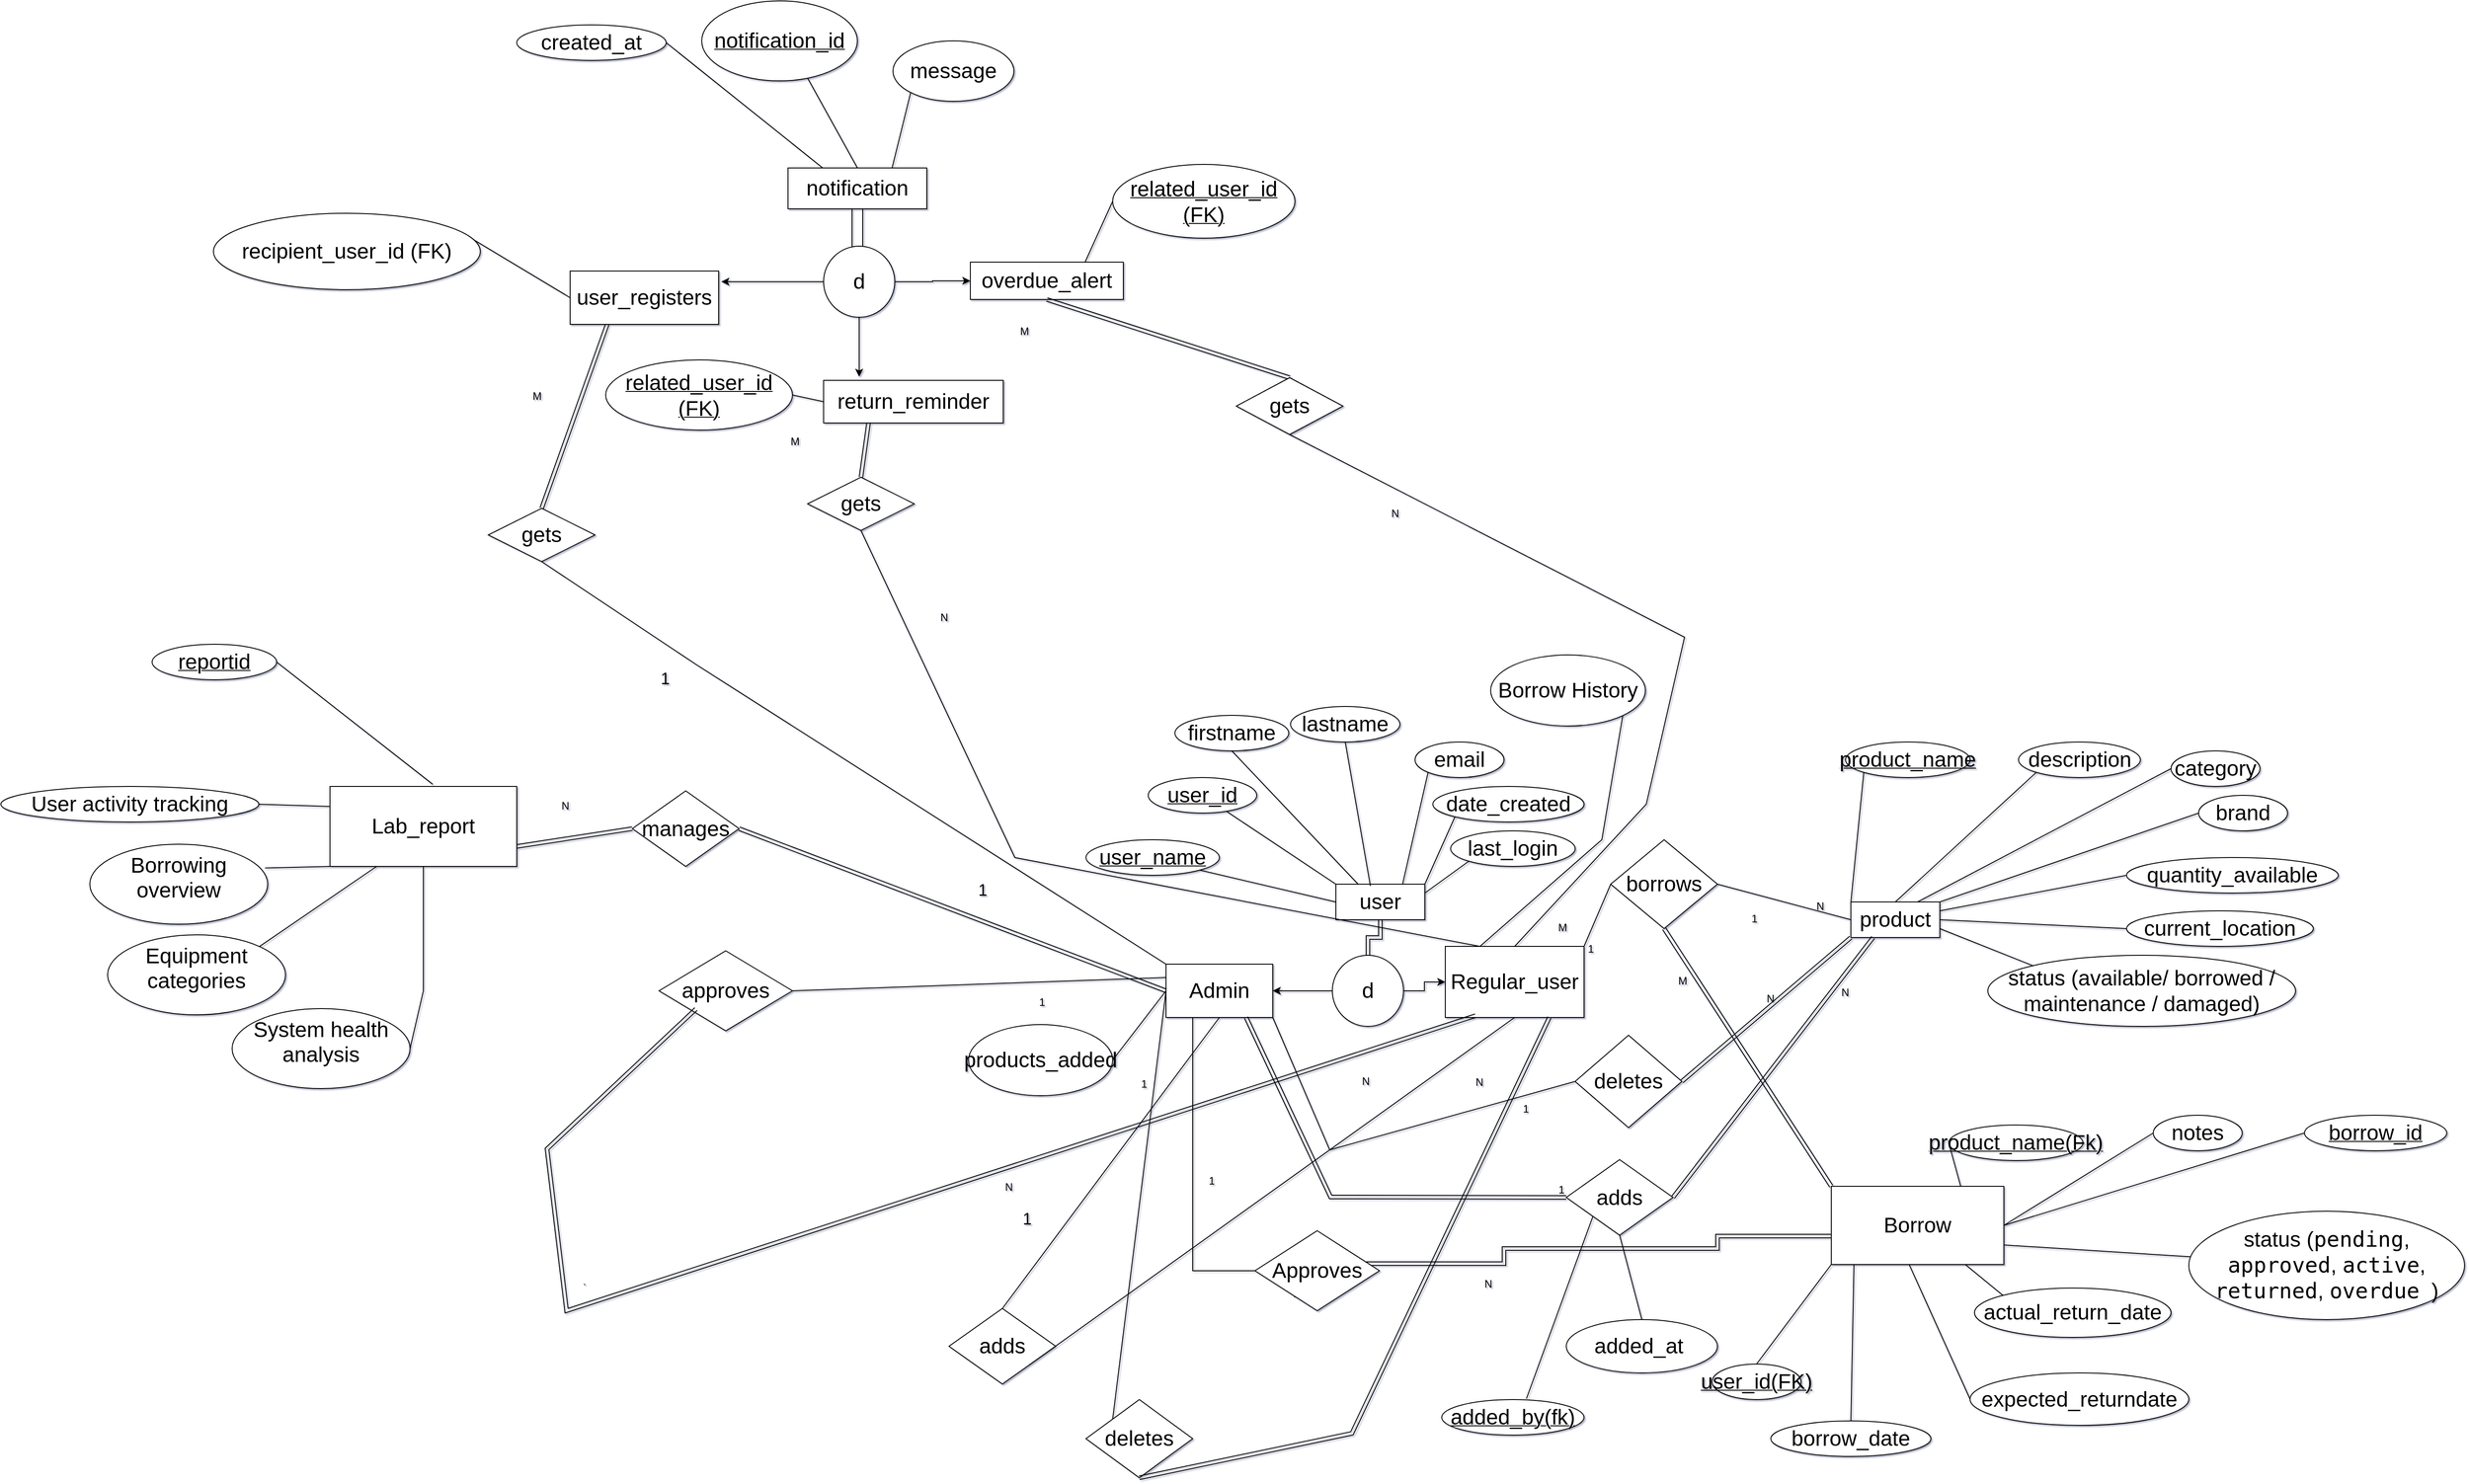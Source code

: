<mxfile version="28.2.0">
  <diagram name="Page-1" id="g8OT31MLwkEtNvfpFkAt">
    <mxGraphModel dx="4594" dy="2657" grid="1" gridSize="10" guides="1" tooltips="1" connect="1" arrows="1" fold="1" page="1" pageScale="1" pageWidth="827" pageHeight="1169" background="#ffffff" math="0" shadow="1">
      <root>
        <mxCell id="0" />
        <mxCell id="1" parent="0" />
        <mxCell id="o5fwDeldv9W1Opqi0OKy-67" value="" style="edgeStyle=orthogonalEdgeStyle;rounded=0;orthogonalLoop=1;jettySize=auto;html=1;shape=link;labelBackgroundColor=none;fontColor=default;" parent="1" source="o5fwDeldv9W1Opqi0OKy-1" target="o5fwDeldv9W1Opqi0OKy-19" edge="1">
          <mxGeometry relative="1" as="geometry" />
        </mxCell>
        <mxCell id="o5fwDeldv9W1Opqi0OKy-1" value="&lt;font style=&quot;font-size: 24px;&quot;&gt;user&lt;/font&gt;" style="whiteSpace=wrap;html=1;align=center;labelBackgroundColor=none;" parent="1" vertex="1">
          <mxGeometry x="171" y="170" width="100" height="40" as="geometry" />
        </mxCell>
        <mxCell id="o5fwDeldv9W1Opqi0OKy-4" value="&lt;font style=&quot;font-size: 24px;&quot;&gt;firstname&lt;/font&gt;" style="ellipse;whiteSpace=wrap;html=1;align=center;labelBackgroundColor=none;" parent="1" vertex="1">
          <mxGeometry x="-10" y="-20" width="128" height="40" as="geometry" />
        </mxCell>
        <mxCell id="o5fwDeldv9W1Opqi0OKy-5" value="&lt;font style=&quot;font-size: 24px;&quot;&gt;lastname&lt;/font&gt;" style="ellipse;whiteSpace=wrap;html=1;align=center;labelBackgroundColor=none;" parent="1" vertex="1">
          <mxGeometry x="120" y="-30" width="123" height="40" as="geometry" />
        </mxCell>
        <mxCell id="o5fwDeldv9W1Opqi0OKy-6" value="&lt;font style=&quot;font-size: 24px;&quot;&gt;email&lt;/font&gt;" style="ellipse;whiteSpace=wrap;html=1;align=center;labelBackgroundColor=none;" parent="1" vertex="1">
          <mxGeometry x="260" y="10" width="100" height="40" as="geometry" />
        </mxCell>
        <mxCell id="o5fwDeldv9W1Opqi0OKy-7" value="&lt;font style=&quot;font-size: 24px;&quot;&gt;last_login&lt;/font&gt;" style="ellipse;whiteSpace=wrap;html=1;align=center;labelBackgroundColor=none;" parent="1" vertex="1">
          <mxGeometry x="300" y="110" width="140" height="40" as="geometry" />
        </mxCell>
        <mxCell id="o5fwDeldv9W1Opqi0OKy-8" value="&lt;font style=&quot;font-size: 24px;&quot;&gt;date_created&lt;/font&gt;" style="ellipse;whiteSpace=wrap;html=1;align=center;labelBackgroundColor=none;" parent="1" vertex="1">
          <mxGeometry x="280" y="60" width="170" height="40" as="geometry" />
        </mxCell>
        <mxCell id="o5fwDeldv9W1Opqi0OKy-9" value="&lt;font style=&quot;font-size: 24px;&quot;&gt;user_name&lt;/font&gt;" style="ellipse;whiteSpace=wrap;html=1;align=center;fontStyle=4;labelBackgroundColor=none;" parent="1" vertex="1">
          <mxGeometry x="-110" y="120" width="150" height="40" as="geometry" />
        </mxCell>
        <mxCell id="o5fwDeldv9W1Opqi0OKy-10" value="&lt;font style=&quot;font-size: 24px;&quot;&gt;user_id&lt;/font&gt;" style="ellipse;whiteSpace=wrap;html=1;align=center;fontStyle=4;labelBackgroundColor=none;" parent="1" vertex="1">
          <mxGeometry x="-40" y="50" width="122" height="40" as="geometry" />
        </mxCell>
        <mxCell id="o5fwDeldv9W1Opqi0OKy-12" value="" style="endArrow=none;html=1;rounded=0;exitX=1;exitY=1;exitDx=0;exitDy=0;entryX=0;entryY=0.5;entryDx=0;entryDy=0;labelBackgroundColor=none;fontColor=default;" parent="1" source="o5fwDeldv9W1Opqi0OKy-9" target="o5fwDeldv9W1Opqi0OKy-1" edge="1">
          <mxGeometry relative="1" as="geometry">
            <mxPoint x="530" y="270" as="sourcePoint" />
            <mxPoint x="690" y="270" as="targetPoint" />
          </mxGeometry>
        </mxCell>
        <mxCell id="o5fwDeldv9W1Opqi0OKy-13" value="" style="endArrow=none;html=1;rounded=0;entryX=0;entryY=0;entryDx=0;entryDy=0;labelBackgroundColor=none;fontColor=default;" parent="1" source="o5fwDeldv9W1Opqi0OKy-10" target="o5fwDeldv9W1Opqi0OKy-1" edge="1">
          <mxGeometry relative="1" as="geometry">
            <mxPoint x="530" y="270" as="sourcePoint" />
            <mxPoint x="690" y="270" as="targetPoint" />
          </mxGeometry>
        </mxCell>
        <mxCell id="o5fwDeldv9W1Opqi0OKy-14" value="" style="endArrow=none;html=1;rounded=0;entryX=0.25;entryY=0;entryDx=0;entryDy=0;labelBackgroundColor=none;fontColor=default;exitX=0.5;exitY=1;exitDx=0;exitDy=0;" parent="1" source="o5fwDeldv9W1Opqi0OKy-4" target="o5fwDeldv9W1Opqi0OKy-1" edge="1">
          <mxGeometry relative="1" as="geometry">
            <mxPoint x="100" y="40" as="sourcePoint" />
            <mxPoint x="260" y="40" as="targetPoint" />
          </mxGeometry>
        </mxCell>
        <mxCell id="o5fwDeldv9W1Opqi0OKy-15" value="" style="endArrow=none;html=1;rounded=0;entryX=0.388;entryY=0.052;entryDx=0;entryDy=0;entryPerimeter=0;exitX=0.5;exitY=1;exitDx=0;exitDy=0;labelBackgroundColor=none;fontColor=default;" parent="1" source="o5fwDeldv9W1Opqi0OKy-5" target="o5fwDeldv9W1Opqi0OKy-1" edge="1">
          <mxGeometry relative="1" as="geometry">
            <mxPoint x="190" y="40" as="sourcePoint" />
            <mxPoint x="350" y="40" as="targetPoint" />
          </mxGeometry>
        </mxCell>
        <mxCell id="o5fwDeldv9W1Opqi0OKy-16" value="" style="endArrow=none;html=1;rounded=0;exitX=0;exitY=1;exitDx=0;exitDy=0;entryX=0.75;entryY=0;entryDx=0;entryDy=0;labelBackgroundColor=none;fontColor=default;" parent="1" source="o5fwDeldv9W1Opqi0OKy-6" target="o5fwDeldv9W1Opqi0OKy-1" edge="1">
          <mxGeometry relative="1" as="geometry">
            <mxPoint x="270" y="50" as="sourcePoint" />
            <mxPoint x="233" y="170" as="targetPoint" />
          </mxGeometry>
        </mxCell>
        <mxCell id="o5fwDeldv9W1Opqi0OKy-17" value="" style="endArrow=none;html=1;rounded=0;entryX=0;entryY=1;entryDx=0;entryDy=0;exitX=1;exitY=0.25;exitDx=0;exitDy=0;labelBackgroundColor=none;fontColor=default;" parent="1" source="o5fwDeldv9W1Opqi0OKy-1" target="o5fwDeldv9W1Opqi0OKy-7" edge="1">
          <mxGeometry relative="1" as="geometry">
            <mxPoint x="270" y="190" as="sourcePoint" />
            <mxPoint x="430" y="190" as="targetPoint" />
          </mxGeometry>
        </mxCell>
        <mxCell id="o5fwDeldv9W1Opqi0OKy-18" value="" style="endArrow=none;html=1;rounded=0;exitX=1;exitY=0;exitDx=0;exitDy=0;entryX=0;entryY=1;entryDx=0;entryDy=0;labelBackgroundColor=none;fontColor=default;" parent="1" source="o5fwDeldv9W1Opqi0OKy-1" target="o5fwDeldv9W1Opqi0OKy-8" edge="1">
          <mxGeometry relative="1" as="geometry">
            <mxPoint x="530" y="270" as="sourcePoint" />
            <mxPoint x="690" y="270" as="targetPoint" />
          </mxGeometry>
        </mxCell>
        <mxCell id="o5fwDeldv9W1Opqi0OKy-28" value="" style="edgeStyle=orthogonalEdgeStyle;rounded=0;orthogonalLoop=1;jettySize=auto;html=1;labelBackgroundColor=none;fontColor=default;" parent="1" source="o5fwDeldv9W1Opqi0OKy-19" target="o5fwDeldv9W1Opqi0OKy-27" edge="1">
          <mxGeometry relative="1" as="geometry" />
        </mxCell>
        <mxCell id="o5fwDeldv9W1Opqi0OKy-32" value="" style="edgeStyle=orthogonalEdgeStyle;rounded=0;orthogonalLoop=1;jettySize=auto;html=1;labelBackgroundColor=none;fontColor=default;" parent="1" source="o5fwDeldv9W1Opqi0OKy-19" target="o5fwDeldv9W1Opqi0OKy-31" edge="1">
          <mxGeometry relative="1" as="geometry" />
        </mxCell>
        <mxCell id="o5fwDeldv9W1Opqi0OKy-19" value="&lt;font style=&quot;font-size: 24px;&quot;&gt;d&lt;/font&gt;" style="ellipse;whiteSpace=wrap;html=1;aspect=fixed;labelBackgroundColor=none;" parent="1" vertex="1">
          <mxGeometry x="167" y="250" width="80" height="80" as="geometry" />
        </mxCell>
        <mxCell id="CRoNFFil0_l_GyruDIOM-10" style="edgeStyle=orthogonalEdgeStyle;rounded=0;orthogonalLoop=1;jettySize=auto;html=1;exitX=0.25;exitY=1;exitDx=0;exitDy=0;endArrow=none;endFill=0;entryX=0.005;entryY=0.636;entryDx=0;entryDy=0;entryPerimeter=0;shape=link;labelBackgroundColor=none;fontColor=default;" parent="1" source="CRoNFFil0_l_GyruDIOM-11" target="CRoNFFil0_l_GyruDIOM-29" edge="1">
          <mxGeometry relative="1" as="geometry">
            <mxPoint x="628" y="535" as="targetPoint" />
            <Array as="points">
              <mxPoint x="167" y="597" />
              <mxPoint x="360" y="597" />
              <mxPoint x="360" y="580" />
              <mxPoint x="600" y="580" />
              <mxPoint x="600" y="535" />
            </Array>
          </mxGeometry>
        </mxCell>
        <mxCell id="o5fwDeldv9W1Opqi0OKy-27" value="&lt;span&gt;&lt;font style=&quot;font-size: 24px;&quot;&gt;Admin&lt;/font&gt;&lt;/span&gt;" style="whiteSpace=wrap;html=1;labelBackgroundColor=none;" parent="1" vertex="1">
          <mxGeometry x="-20" y="260" width="120" height="60" as="geometry" />
        </mxCell>
        <mxCell id="o5fwDeldv9W1Opqi0OKy-31" value="&lt;font style=&quot;font-size: 24px;&quot;&gt;Regular_user&lt;/font&gt;" style="whiteSpace=wrap;html=1;labelBackgroundColor=none;" parent="1" vertex="1">
          <mxGeometry x="294" y="240" width="156" height="80" as="geometry" />
        </mxCell>
        <mxCell id="o5fwDeldv9W1Opqi0OKy-53" value="&lt;font style=&quot;font-size: 24px;&quot;&gt;product&lt;/font&gt;" style="whiteSpace=wrap;html=1;align=center;labelBackgroundColor=none;" parent="1" vertex="1">
          <mxGeometry x="750" y="190" width="100" height="40" as="geometry" />
        </mxCell>
        <mxCell id="o5fwDeldv9W1Opqi0OKy-55" value="&lt;font style=&quot;font-size: 24px;&quot;&gt;product_name&lt;/font&gt;" style="ellipse;whiteSpace=wrap;html=1;align=center;fontStyle=4;labelBackgroundColor=none;" parent="1" vertex="1">
          <mxGeometry x="744" y="10" width="140" height="40" as="geometry" />
        </mxCell>
        <mxCell id="o5fwDeldv9W1Opqi0OKy-56" value="&lt;font style=&quot;font-size: 24px;&quot;&gt;category&lt;/font&gt;" style="ellipse;whiteSpace=wrap;html=1;align=center;labelBackgroundColor=none;" parent="1" vertex="1">
          <mxGeometry x="1110" y="20" width="100" height="40" as="geometry" />
        </mxCell>
        <mxCell id="o5fwDeldv9W1Opqi0OKy-57" value="&lt;font style=&quot;font-size: 24px;&quot;&gt;quantity_available&lt;/font&gt;" style="ellipse;whiteSpace=wrap;html=1;align=center;labelBackgroundColor=none;" parent="1" vertex="1">
          <mxGeometry x="1060" y="140" width="238" height="40" as="geometry" />
        </mxCell>
        <mxCell id="o5fwDeldv9W1Opqi0OKy-59" value="&lt;font style=&quot;font-size: 24px;&quot;&gt;brand&lt;/font&gt;" style="ellipse;whiteSpace=wrap;html=1;align=center;labelBackgroundColor=none;" parent="1" vertex="1">
          <mxGeometry x="1141" y="70" width="100" height="40" as="geometry" />
        </mxCell>
        <mxCell id="o5fwDeldv9W1Opqi0OKy-60" value="&lt;font style=&quot;font-size: 24px;&quot;&gt;current_location&lt;/font&gt;" style="ellipse;whiteSpace=wrap;html=1;align=center;labelBackgroundColor=none;" parent="1" vertex="1">
          <mxGeometry x="1060" y="200" width="210" height="40" as="geometry" />
        </mxCell>
        <mxCell id="o5fwDeldv9W1Opqi0OKy-61" value="&lt;font style=&quot;font-size: 24px;&quot;&gt;description&lt;/font&gt;" style="ellipse;whiteSpace=wrap;html=1;align=center;labelBackgroundColor=none;" parent="1" vertex="1">
          <mxGeometry x="938.5" y="10" width="137" height="40" as="geometry" />
        </mxCell>
        <mxCell id="o5fwDeldv9W1Opqi0OKy-68" value="" style="endArrow=none;html=1;rounded=0;exitX=0;exitY=0;exitDx=0;exitDy=0;entryX=0;entryY=1;entryDx=0;entryDy=0;labelBackgroundColor=none;fontColor=default;" parent="1" source="o5fwDeldv9W1Opqi0OKy-53" target="o5fwDeldv9W1Opqi0OKy-55" edge="1">
          <mxGeometry relative="1" as="geometry">
            <mxPoint x="790" y="260" as="sourcePoint" />
            <mxPoint x="950" y="260" as="targetPoint" />
          </mxGeometry>
        </mxCell>
        <mxCell id="o5fwDeldv9W1Opqi0OKy-70" value="" style="endArrow=none;html=1;rounded=0;exitX=0.5;exitY=0;exitDx=0;exitDy=0;entryX=0;entryY=1;entryDx=0;entryDy=0;labelBackgroundColor=none;fontColor=default;" parent="1" source="o5fwDeldv9W1Opqi0OKy-53" target="o5fwDeldv9W1Opqi0OKy-61" edge="1">
          <mxGeometry relative="1" as="geometry">
            <mxPoint x="790" y="260" as="sourcePoint" />
            <mxPoint x="950" y="260" as="targetPoint" />
          </mxGeometry>
        </mxCell>
        <mxCell id="o5fwDeldv9W1Opqi0OKy-71" value="" style="endArrow=none;html=1;rounded=0;exitX=0.75;exitY=0;exitDx=0;exitDy=0;entryX=0;entryY=0.5;entryDx=0;entryDy=0;labelBackgroundColor=none;fontColor=default;" parent="1" source="o5fwDeldv9W1Opqi0OKy-53" target="o5fwDeldv9W1Opqi0OKy-56" edge="1">
          <mxGeometry relative="1" as="geometry">
            <mxPoint x="790" y="260" as="sourcePoint" />
            <mxPoint x="950" y="260" as="targetPoint" />
          </mxGeometry>
        </mxCell>
        <mxCell id="o5fwDeldv9W1Opqi0OKy-72" value="" style="endArrow=none;html=1;rounded=0;exitX=1;exitY=0;exitDx=0;exitDy=0;entryX=0;entryY=0.5;entryDx=0;entryDy=0;labelBackgroundColor=none;fontColor=default;" parent="1" source="o5fwDeldv9W1Opqi0OKy-53" target="o5fwDeldv9W1Opqi0OKy-59" edge="1">
          <mxGeometry relative="1" as="geometry">
            <mxPoint x="790" y="260" as="sourcePoint" />
            <mxPoint x="950" y="260" as="targetPoint" />
          </mxGeometry>
        </mxCell>
        <mxCell id="o5fwDeldv9W1Opqi0OKy-73" value="" style="endArrow=none;html=1;rounded=0;exitX=1;exitY=0.25;exitDx=0;exitDy=0;entryX=0;entryY=0.5;entryDx=0;entryDy=0;labelBackgroundColor=none;fontColor=default;" parent="1" source="o5fwDeldv9W1Opqi0OKy-53" target="o5fwDeldv9W1Opqi0OKy-57" edge="1">
          <mxGeometry relative="1" as="geometry">
            <mxPoint x="790" y="260" as="sourcePoint" />
            <mxPoint x="950" y="260" as="targetPoint" />
          </mxGeometry>
        </mxCell>
        <mxCell id="o5fwDeldv9W1Opqi0OKy-74" value="" style="endArrow=none;html=1;rounded=0;exitX=1;exitY=0.5;exitDx=0;exitDy=0;entryX=0;entryY=0.5;entryDx=0;entryDy=0;labelBackgroundColor=none;fontColor=default;" parent="1" source="o5fwDeldv9W1Opqi0OKy-53" target="o5fwDeldv9W1Opqi0OKy-60" edge="1">
          <mxGeometry relative="1" as="geometry">
            <mxPoint x="790" y="260" as="sourcePoint" />
            <mxPoint x="950" y="260" as="targetPoint" />
          </mxGeometry>
        </mxCell>
        <mxCell id="o5fwDeldv9W1Opqi0OKy-75" value="" style="endArrow=none;html=1;rounded=0;exitX=1;exitY=0.75;exitDx=0;exitDy=0;entryX=0;entryY=0;entryDx=0;entryDy=0;labelBackgroundColor=none;fontColor=default;" parent="1" source="o5fwDeldv9W1Opqi0OKy-53" target="CRoNFFil0_l_GyruDIOM-15" edge="1">
          <mxGeometry relative="1" as="geometry">
            <mxPoint x="790" y="260" as="sourcePoint" />
            <mxPoint x="1163" y="335" as="targetPoint" />
          </mxGeometry>
        </mxCell>
        <mxCell id="2gLJgADC_CGhkJn0GSP8-1" value="&lt;font style=&quot;font-size: 24px;&quot;&gt;borrows&lt;/font&gt;" style="shape=rhombus;perimeter=rhombusPerimeter;whiteSpace=wrap;html=1;align=center;labelBackgroundColor=none;" parent="1" vertex="1">
          <mxGeometry x="480" y="120" width="120" height="100" as="geometry" />
        </mxCell>
        <mxCell id="2gLJgADC_CGhkJn0GSP8-5" value="&lt;font style=&quot;font-size: 24px;&quot;&gt;borrow_date&lt;/font&gt;" style="ellipse;whiteSpace=wrap;html=1;align=center;labelBackgroundColor=none;" parent="1" vertex="1">
          <mxGeometry x="660" y="774" width="180" height="40" as="geometry" />
        </mxCell>
        <mxCell id="2gLJgADC_CGhkJn0GSP8-6" value="&lt;font style=&quot;font-size: 24px;&quot;&gt;actual_return_date&lt;/font&gt;" style="ellipse;whiteSpace=wrap;html=1;align=center;labelBackgroundColor=none;" parent="1" vertex="1">
          <mxGeometry x="889" y="624.5" width="221" height="55.5" as="geometry" />
        </mxCell>
        <mxCell id="2gLJgADC_CGhkJn0GSP8-8" value="&lt;font style=&quot;font-size: 24px;&quot;&gt;notes&lt;/font&gt;" style="ellipse;whiteSpace=wrap;html=1;align=center;labelBackgroundColor=none;" parent="1" vertex="1">
          <mxGeometry x="1090" y="430" width="100" height="40" as="geometry" />
        </mxCell>
        <mxCell id="2gLJgADC_CGhkJn0GSP8-14" value="&lt;font style=&quot;font-size: 24px;&quot;&gt;product_name(Fk)&lt;/font&gt;" style="ellipse;whiteSpace=wrap;html=1;align=center;fontStyle=4;labelBackgroundColor=none;" parent="1" vertex="1">
          <mxGeometry x="860" y="441" width="151" height="40" as="geometry" />
        </mxCell>
        <mxCell id="2gLJgADC_CGhkJn0GSP8-15" value="&lt;font style=&quot;font-size: 24px;&quot;&gt;user_id(FK)&lt;/font&gt;" style="ellipse;whiteSpace=wrap;html=1;align=center;fontStyle=4;labelBackgroundColor=none;" parent="1" vertex="1">
          <mxGeometry x="594" y="710" width="100" height="40" as="geometry" />
        </mxCell>
        <mxCell id="2gLJgADC_CGhkJn0GSP8-16" value="" style="endArrow=none;html=1;rounded=0;exitX=0.5;exitY=0;exitDx=0;exitDy=0;entryX=0;entryY=1;entryDx=0;entryDy=0;labelBackgroundColor=none;fontColor=default;" parent="1" source="2gLJgADC_CGhkJn0GSP8-15" target="CRoNFFil0_l_GyruDIOM-29" edge="1">
          <mxGeometry relative="1" as="geometry">
            <mxPoint x="760" y="560" as="sourcePoint" />
            <mxPoint x="704" y="527" as="targetPoint" />
          </mxGeometry>
        </mxCell>
        <mxCell id="2gLJgADC_CGhkJn0GSP8-17" value="" style="endArrow=none;html=1;rounded=0;exitX=0.5;exitY=0;exitDx=0;exitDy=0;entryX=0.132;entryY=0.903;entryDx=0;entryDy=0;entryPerimeter=0;labelBackgroundColor=none;fontColor=default;" parent="1" source="2gLJgADC_CGhkJn0GSP8-5" target="CRoNFFil0_l_GyruDIOM-29" edge="1">
          <mxGeometry relative="1" as="geometry">
            <mxPoint x="760" y="560" as="sourcePoint" />
            <mxPoint x="720" y="559" as="targetPoint" />
          </mxGeometry>
        </mxCell>
        <mxCell id="2gLJgADC_CGhkJn0GSP8-18" value="" style="endArrow=none;html=1;rounded=0;exitX=0;exitY=0;exitDx=0;exitDy=0;labelBackgroundColor=none;fontColor=default;" parent="1" source="2gLJgADC_CGhkJn0GSP8-6" target="CRoNFFil0_l_GyruDIOM-29" edge="1">
          <mxGeometry relative="1" as="geometry">
            <mxPoint x="760" y="560" as="sourcePoint" />
            <mxPoint x="789.608" y="564.84" as="targetPoint" />
          </mxGeometry>
        </mxCell>
        <mxCell id="2gLJgADC_CGhkJn0GSP8-19" value="" style="endArrow=none;html=1;rounded=0;entryX=0;entryY=0.5;entryDx=0;entryDy=0;exitX=0.75;exitY=0;exitDx=0;exitDy=0;labelBackgroundColor=none;fontColor=default;" parent="1" source="CRoNFFil0_l_GyruDIOM-29" target="2gLJgADC_CGhkJn0GSP8-14" edge="1">
          <mxGeometry relative="1" as="geometry">
            <mxPoint x="802.774" y="498.553" as="sourcePoint" />
            <mxPoint x="920" y="560" as="targetPoint" />
          </mxGeometry>
        </mxCell>
        <mxCell id="2gLJgADC_CGhkJn0GSP8-20" value="" style="endArrow=none;html=1;rounded=0;exitX=1;exitY=0.75;exitDx=0;exitDy=0;labelBackgroundColor=none;fontColor=default;" parent="1" source="CRoNFFil0_l_GyruDIOM-29" target="CRoNFFil0_l_GyruDIOM-16" edge="1">
          <mxGeometry relative="1" as="geometry">
            <mxPoint x="815.244" y="547.72" as="sourcePoint" />
            <mxPoint x="900.0" y="595.5" as="targetPoint" />
          </mxGeometry>
        </mxCell>
        <mxCell id="2gLJgADC_CGhkJn0GSP8-21" value="" style="endArrow=none;html=1;rounded=0;exitX=1;exitY=0.5;exitDx=0;exitDy=0;entryX=0;entryY=0.5;entryDx=0;entryDy=0;labelBackgroundColor=none;fontColor=default;" parent="1" source="CRoNFFil0_l_GyruDIOM-29" target="2gLJgADC_CGhkJn0GSP8-8" edge="1">
          <mxGeometry relative="1" as="geometry">
            <mxPoint x="820" y="527" as="sourcePoint" />
            <mxPoint x="920" y="560" as="targetPoint" />
          </mxGeometry>
        </mxCell>
        <mxCell id="2gLJgADC_CGhkJn0GSP8-22" value="" style="endArrow=none;html=1;rounded=0;exitX=0.5;exitY=1;exitDx=0;exitDy=0;entryX=0;entryY=0;entryDx=0;entryDy=0;shape=link;labelBackgroundColor=none;fontColor=default;" parent="1" source="2gLJgADC_CGhkJn0GSP8-1" target="CRoNFFil0_l_GyruDIOM-29" edge="1">
          <mxGeometry relative="1" as="geometry">
            <mxPoint x="660" y="450" as="sourcePoint" />
            <mxPoint x="721.226" y="498.553" as="targetPoint" />
            <Array as="points" />
          </mxGeometry>
        </mxCell>
        <mxCell id="2gLJgADC_CGhkJn0GSP8-31" value="&lt;font style=&quot;font-size: 24px;&quot;&gt;deletes&lt;/font&gt;" style="shape=rhombus;perimeter=rhombusPerimeter;whiteSpace=wrap;html=1;align=center;labelBackgroundColor=none;" parent="1" vertex="1">
          <mxGeometry x="440" y="340" width="120" height="104" as="geometry" />
        </mxCell>
        <mxCell id="l82jmXTNUX6SvHVwoqtv-11" value="" style="html=1;rounded=0;exitX=1;exitY=1;exitDx=0;exitDy=0;entryX=0;entryY=0.5;entryDx=0;entryDy=0;endArrow=none;endFill=0;labelBackgroundColor=none;fontColor=default;" parent="1" source="o5fwDeldv9W1Opqi0OKy-27" target="2gLJgADC_CGhkJn0GSP8-31" edge="1">
          <mxGeometry relative="1" as="geometry">
            <mxPoint x="520" y="440" as="sourcePoint" />
            <mxPoint x="680" y="440" as="targetPoint" />
            <Array as="points">
              <mxPoint x="164" y="469" />
            </Array>
          </mxGeometry>
        </mxCell>
        <mxCell id="l82jmXTNUX6SvHVwoqtv-12" value="1" style="resizable=0;html=1;whiteSpace=wrap;align=right;verticalAlign=bottom;labelBackgroundColor=none;" parent="l82jmXTNUX6SvHVwoqtv-11" connectable="0" vertex="1">
          <mxGeometry x="1" relative="1" as="geometry">
            <mxPoint x="-50" y="39" as="offset" />
          </mxGeometry>
        </mxCell>
        <mxCell id="l82jmXTNUX6SvHVwoqtv-13" value="" style="html=1;rounded=0;exitX=1;exitY=0.5;exitDx=0;exitDy=0;entryX=0;entryY=1;entryDx=0;entryDy=0;endArrow=none;endFill=0;shape=link;labelBackgroundColor=none;fontColor=default;" parent="1" source="2gLJgADC_CGhkJn0GSP8-31" target="o5fwDeldv9W1Opqi0OKy-53" edge="1">
          <mxGeometry relative="1" as="geometry">
            <mxPoint x="520" y="440" as="sourcePoint" />
            <mxPoint x="680" y="440" as="targetPoint" />
          </mxGeometry>
        </mxCell>
        <mxCell id="l82jmXTNUX6SvHVwoqtv-14" value="N" style="resizable=0;html=1;whiteSpace=wrap;align=right;verticalAlign=bottom;labelBackgroundColor=none;" parent="l82jmXTNUX6SvHVwoqtv-13" connectable="0" vertex="1">
          <mxGeometry x="1" relative="1" as="geometry">
            <mxPoint x="-84" y="77" as="offset" />
          </mxGeometry>
        </mxCell>
        <mxCell id="l82jmXTNUX6SvHVwoqtv-15" value="&lt;font style=&quot;font-size: 24px;&quot;&gt;added_at&amp;nbsp;&lt;/font&gt;" style="ellipse;whiteSpace=wrap;html=1;align=center;labelBackgroundColor=none;" parent="1" vertex="1">
          <mxGeometry x="430" y="660" width="170" height="60" as="geometry" />
        </mxCell>
        <mxCell id="l82jmXTNUX6SvHVwoqtv-16" value="&lt;font style=&quot;font-size: 24px;&quot;&gt;adds&lt;/font&gt;" style="shape=rhombus;perimeter=rhombusPerimeter;whiteSpace=wrap;html=1;align=center;labelBackgroundColor=none;" parent="1" vertex="1">
          <mxGeometry x="430" y="480" width="120" height="85" as="geometry" />
        </mxCell>
        <mxCell id="l82jmXTNUX6SvHVwoqtv-17" value="" style="html=1;rounded=0;entryX=0;entryY=0.5;entryDx=0;entryDy=0;exitX=0.75;exitY=1;exitDx=0;exitDy=0;endArrow=none;endFill=0;shape=link;labelBackgroundColor=none;fontColor=default;" parent="1" source="o5fwDeldv9W1Opqi0OKy-27" target="l82jmXTNUX6SvHVwoqtv-16" edge="1">
          <mxGeometry relative="1" as="geometry">
            <mxPoint x="140" y="480" as="sourcePoint" />
            <mxPoint x="590" y="470" as="targetPoint" />
            <Array as="points">
              <mxPoint x="165" y="522" />
            </Array>
          </mxGeometry>
        </mxCell>
        <mxCell id="l82jmXTNUX6SvHVwoqtv-18" value="1" style="resizable=0;html=1;whiteSpace=wrap;align=right;verticalAlign=bottom;labelBackgroundColor=none;" parent="l82jmXTNUX6SvHVwoqtv-17" connectable="0" vertex="1">
          <mxGeometry x="1" relative="1" as="geometry" />
        </mxCell>
        <mxCell id="l82jmXTNUX6SvHVwoqtv-19" value="" style="shape=link;html=1;rounded=0;exitX=1;exitY=0.5;exitDx=0;exitDy=0;entryX=0.25;entryY=1;entryDx=0;entryDy=0;labelBackgroundColor=none;fontColor=default;" parent="1" source="l82jmXTNUX6SvHVwoqtv-16" target="o5fwDeldv9W1Opqi0OKy-53" edge="1">
          <mxGeometry relative="1" as="geometry">
            <mxPoint x="430" y="470" as="sourcePoint" />
            <mxPoint x="590" y="470" as="targetPoint" />
          </mxGeometry>
        </mxCell>
        <mxCell id="l82jmXTNUX6SvHVwoqtv-20" value="N" style="resizable=0;html=1;whiteSpace=wrap;align=right;verticalAlign=bottom;labelBackgroundColor=none;" parent="l82jmXTNUX6SvHVwoqtv-19" connectable="0" vertex="1">
          <mxGeometry x="1" relative="1" as="geometry">
            <mxPoint x="-25" y="70" as="offset" />
          </mxGeometry>
        </mxCell>
        <mxCell id="l82jmXTNUX6SvHVwoqtv-21" value="" style="endArrow=none;html=1;rounded=0;exitX=0.5;exitY=1;exitDx=0;exitDy=0;entryX=0.5;entryY=0;entryDx=0;entryDy=0;labelBackgroundColor=none;fontColor=default;" parent="1" source="l82jmXTNUX6SvHVwoqtv-16" target="l82jmXTNUX6SvHVwoqtv-15" edge="1">
          <mxGeometry relative="1" as="geometry">
            <mxPoint x="430" y="470" as="sourcePoint" />
            <mxPoint x="590" y="470" as="targetPoint" />
          </mxGeometry>
        </mxCell>
        <mxCell id="l82jmXTNUX6SvHVwoqtv-22" value="" style="endArrow=none;html=1;rounded=0;exitX=0;exitY=1;exitDx=0;exitDy=0;entryX=0.595;entryY=-0.025;entryDx=0;entryDy=0;entryPerimeter=0;labelBackgroundColor=none;fontColor=default;" parent="1" source="l82jmXTNUX6SvHVwoqtv-16" target="l82jmXTNUX6SvHVwoqtv-25" edge="1">
          <mxGeometry relative="1" as="geometry">
            <mxPoint x="480" y="410" as="sourcePoint" />
            <mxPoint x="341.563" y="750.542" as="targetPoint" />
          </mxGeometry>
        </mxCell>
        <mxCell id="l82jmXTNUX6SvHVwoqtv-25" value="&lt;font style=&quot;font-size: 24px;&quot;&gt;added_by(fk)&lt;/font&gt;" style="ellipse;whiteSpace=wrap;html=1;align=center;fontStyle=4;labelBackgroundColor=none;" parent="1" vertex="1">
          <mxGeometry x="290" y="750" width="160" height="40" as="geometry" />
        </mxCell>
        <mxCell id="Ft_8GJiHORB_0yXk0QqS-1" value="1" style="resizable=0;html=1;whiteSpace=wrap;align=right;verticalAlign=bottom;labelBackgroundColor=none;" parent="1" connectable="0" vertex="1">
          <mxGeometry x="386" y="144" as="geometry">
            <mxPoint x="76" y="107" as="offset" />
          </mxGeometry>
        </mxCell>
        <mxCell id="Ft_8GJiHORB_0yXk0QqS-2" value="1" style="resizable=0;html=1;whiteSpace=wrap;align=right;verticalAlign=bottom;labelBackgroundColor=none;" parent="1" connectable="0" vertex="1">
          <mxGeometry x="646" y="217" as="geometry" />
        </mxCell>
        <mxCell id="Ft_8GJiHORB_0yXk0QqS-3" value="M" style="resizable=0;html=1;whiteSpace=wrap;align=left;verticalAlign=bottom;labelBackgroundColor=none;" parent="1" connectable="0" vertex="1">
          <mxGeometry x="525" y="250" as="geometry">
            <mxPoint x="29" y="37" as="offset" />
          </mxGeometry>
        </mxCell>
        <mxCell id="zDlnDQpysKg_BpemR3-a-3" value="" style="endArrow=none;html=1;rounded=0;exitX=1;exitY=0;exitDx=0;exitDy=0;entryX=0;entryY=0.5;entryDx=0;entryDy=0;labelBackgroundColor=none;fontColor=default;" parent="1" source="o5fwDeldv9W1Opqi0OKy-31" target="2gLJgADC_CGhkJn0GSP8-1" edge="1">
          <mxGeometry relative="1" as="geometry">
            <mxPoint x="350" y="239" as="sourcePoint" />
            <mxPoint x="510" y="239" as="targetPoint" />
          </mxGeometry>
        </mxCell>
        <mxCell id="zDlnDQpysKg_BpemR3-a-4" value="M" style="resizable=0;html=1;whiteSpace=wrap;align=left;verticalAlign=bottom;labelBackgroundColor=none;" parent="1" connectable="0" vertex="1">
          <mxGeometry x="419" y="227" as="geometry" />
        </mxCell>
        <mxCell id="zDlnDQpysKg_BpemR3-a-6" value="" style="endArrow=none;html=1;rounded=0;exitX=1;exitY=0.5;exitDx=0;exitDy=0;entryX=0;entryY=0.5;entryDx=0;entryDy=0;labelBackgroundColor=none;fontColor=default;" parent="1" source="2gLJgADC_CGhkJn0GSP8-1" target="o5fwDeldv9W1Opqi0OKy-53" edge="1">
          <mxGeometry relative="1" as="geometry">
            <mxPoint x="374" y="402" as="sourcePoint" />
            <mxPoint x="534" y="402" as="targetPoint" />
          </mxGeometry>
        </mxCell>
        <mxCell id="zDlnDQpysKg_BpemR3-a-7" value="N" style="resizable=0;html=1;whiteSpace=wrap;align=right;verticalAlign=bottom;labelBackgroundColor=none;" parent="zDlnDQpysKg_BpemR3-a-6" connectable="0" vertex="1">
          <mxGeometry x="1" relative="1" as="geometry">
            <mxPoint x="-28" y="-6" as="offset" />
          </mxGeometry>
        </mxCell>
        <mxCell id="CRoNFFil0_l_GyruDIOM-6" value="&lt;font style=&quot;font-size: 24px;&quot;&gt;Borrow History&lt;/font&gt;" style="ellipse;whiteSpace=wrap;html=1;labelBackgroundColor=none;" parent="1" vertex="1">
          <mxGeometry x="345" y="-88" width="174" height="80" as="geometry" />
        </mxCell>
        <mxCell id="CRoNFFil0_l_GyruDIOM-12" value="" style="edgeStyle=orthogonalEdgeStyle;rounded=0;orthogonalLoop=1;jettySize=auto;html=1;exitX=0.25;exitY=1;exitDx=0;exitDy=0;entryX=0;entryY=0.5;entryDx=0;entryDy=0;endArrow=none;endFill=0;labelBackgroundColor=none;fontColor=default;" parent="1" source="o5fwDeldv9W1Opqi0OKy-27" target="CRoNFFil0_l_GyruDIOM-11" edge="1">
          <mxGeometry relative="1" as="geometry">
            <mxPoint x="10" y="320" as="sourcePoint" />
            <mxPoint x="692" y="535" as="targetPoint" />
            <Array as="points" />
          </mxGeometry>
        </mxCell>
        <mxCell id="CRoNFFil0_l_GyruDIOM-11" value="&lt;font style=&quot;font-size: 24px;&quot;&gt;Approves&lt;/font&gt;" style="rhombus;whiteSpace=wrap;html=1;labelBackgroundColor=none;" parent="1" vertex="1">
          <mxGeometry x="80" y="560" width="140" height="90" as="geometry" />
        </mxCell>
        <mxCell id="CRoNFFil0_l_GyruDIOM-15" value="&lt;font style=&quot;font-size: 24px;&quot;&gt;status (available/ borrowed / maintenance / damaged)&lt;/font&gt;" style="ellipse;whiteSpace=wrap;html=1;align=center;labelBackgroundColor=none;" parent="1" vertex="1">
          <mxGeometry x="904" y="250" width="346" height="80" as="geometry" />
        </mxCell>
        <mxCell id="CRoNFFil0_l_GyruDIOM-16" value="&lt;font style=&quot;font-size: 24px;&quot;&gt;status (&lt;code data-end=&quot;548&quot; data-start=&quot;539&quot;&gt;pending&lt;/code&gt;, &lt;code data-end=&quot;560&quot; data-start=&quot;550&quot;&gt;approved&lt;/code&gt;, &lt;code data-end=&quot;570&quot; data-start=&quot;562&quot;&gt;active&lt;/code&gt;, &lt;code data-end=&quot;582&quot; data-start=&quot;572&quot;&gt;returned&lt;/code&gt;, &lt;code data-end=&quot;593&quot; data-start=&quot;584&quot;&gt;overdue&lt;/code&gt;&amp;nbsp; )&lt;/font&gt;" style="ellipse;whiteSpace=wrap;html=1;align=center;labelBackgroundColor=none;" parent="1" vertex="1">
          <mxGeometry x="1130" y="538" width="310" height="122" as="geometry" />
        </mxCell>
        <mxCell id="CRoNFFil0_l_GyruDIOM-17" value="&lt;font style=&quot;font-size: 24px;&quot;&gt;expected_returndate&lt;/font&gt;" style="ellipse;whiteSpace=wrap;html=1;align=center;labelBackgroundColor=none;" parent="1" vertex="1">
          <mxGeometry x="884" y="720" width="246" height="59" as="geometry" />
        </mxCell>
        <mxCell id="CRoNFFil0_l_GyruDIOM-19" value="" style="endArrow=none;html=1;rounded=0;exitX=0.44;exitY=0.945;exitDx=0;exitDy=0;entryX=0;entryY=0.5;entryDx=0;entryDy=0;exitPerimeter=0;labelBackgroundColor=none;fontColor=default;" parent="1" source="CRoNFFil0_l_GyruDIOM-29" target="CRoNFFil0_l_GyruDIOM-17" edge="1">
          <mxGeometry relative="1" as="geometry">
            <mxPoint x="762" y="567" as="sourcePoint" />
            <mxPoint x="910" y="720" as="targetPoint" />
          </mxGeometry>
        </mxCell>
        <mxCell id="CRoNFFil0_l_GyruDIOM-20" value="&lt;font style=&quot;font-size: 24px;&quot;&gt;deletes&lt;/font&gt;" style="shape=rhombus;perimeter=rhombusPerimeter;whiteSpace=wrap;html=1;align=center;labelBackgroundColor=none;" parent="1" vertex="1">
          <mxGeometry x="-110" y="750" width="120" height="88" as="geometry" />
        </mxCell>
        <mxCell id="CRoNFFil0_l_GyruDIOM-23" value="" style="endArrow=none;html=1;rounded=0;entryX=0;entryY=0.5;entryDx=0;entryDy=0;exitX=0;exitY=0;exitDx=0;exitDy=0;labelBackgroundColor=none;fontColor=default;" parent="1" source="CRoNFFil0_l_GyruDIOM-20" target="o5fwDeldv9W1Opqi0OKy-27" edge="1">
          <mxGeometry relative="1" as="geometry">
            <mxPoint x="-260" y="468.18" as="sourcePoint" />
            <mxPoint x="-100" y="468.18" as="targetPoint" />
            <Array as="points" />
          </mxGeometry>
        </mxCell>
        <mxCell id="CRoNFFil0_l_GyruDIOM-24" value="" style="endArrow=none;html=1;rounded=0;entryX=0.5;entryY=1;entryDx=0;entryDy=0;exitX=0.75;exitY=1;exitDx=0;exitDy=0;shape=link;labelBackgroundColor=none;fontColor=default;" parent="1" source="o5fwDeldv9W1Opqi0OKy-31" target="CRoNFFil0_l_GyruDIOM-20" edge="1">
          <mxGeometry relative="1" as="geometry">
            <mxPoint x="101" y="415" as="sourcePoint" />
            <mxPoint x="-120" y="582.68" as="targetPoint" />
            <Array as="points">
              <mxPoint x="189" y="788" />
            </Array>
          </mxGeometry>
        </mxCell>
        <mxCell id="CRoNFFil0_l_GyruDIOM-25" value="&lt;font style=&quot;font-size: 24px;&quot;&gt;approves&lt;/font&gt;" style="shape=rhombus;perimeter=rhombusPerimeter;whiteSpace=wrap;html=1;align=center;labelBackgroundColor=none;" parent="1" vertex="1">
          <mxGeometry x="-590" y="245" width="150" height="90" as="geometry" />
        </mxCell>
        <mxCell id="CRoNFFil0_l_GyruDIOM-26" value="`" style="endArrow=none;html=1;rounded=0;exitX=0.25;exitY=1;exitDx=0;exitDy=0;entryX=0;entryY=1;entryDx=0;entryDy=0;shape=link;labelBackgroundColor=none;fontColor=default;" parent="1" edge="1">
          <mxGeometry x="0.213" y="241" relative="1" as="geometry">
            <mxPoint x="328" y="318" as="sourcePoint" />
            <mxPoint x="-548.5" y="310.5" as="targetPoint" />
            <Array as="points">
              <mxPoint x="-694" y="650" />
              <mxPoint x="-716" y="468" />
            </Array>
            <mxPoint x="-218" y="-202" as="offset" />
          </mxGeometry>
        </mxCell>
        <mxCell id="CRoNFFil0_l_GyruDIOM-27" value="" style="endArrow=none;html=1;rounded=0;exitX=1;exitY=0.5;exitDx=0;exitDy=0;entryX=0;entryY=0.25;entryDx=0;entryDy=0;labelBackgroundColor=none;fontColor=default;" parent="1" source="CRoNFFil0_l_GyruDIOM-25" target="o5fwDeldv9W1Opqi0OKy-27" edge="1">
          <mxGeometry relative="1" as="geometry">
            <mxPoint x="-130" y="410" as="sourcePoint" />
            <mxPoint x="30" y="410" as="targetPoint" />
          </mxGeometry>
        </mxCell>
        <mxCell id="CRoNFFil0_l_GyruDIOM-29" value="&lt;font style=&quot;font-size: 24px;&quot;&gt;Borrow&lt;/font&gt;" style="whiteSpace=wrap;html=1;align=center;labelBackgroundColor=none;" parent="1" vertex="1">
          <mxGeometry x="728" y="510" width="194" height="88" as="geometry" />
        </mxCell>
        <mxCell id="6iOdji23N6P3jRZ4V6Dd-8" value="" style="endArrow=none;html=1;rounded=0;entryX=0;entryY=0;entryDx=0;entryDy=0;exitX=0.5;exitY=1;exitDx=0;exitDy=0;labelBackgroundColor=none;fontColor=default;" parent="1" source="6iOdji23N6P3jRZ4V6Dd-9" target="o5fwDeldv9W1Opqi0OKy-27" edge="1">
          <mxGeometry relative="1" as="geometry">
            <mxPoint x="-343" y="-165" as="sourcePoint" />
            <mxPoint x="82" y="229" as="targetPoint" />
            <Array as="points">
              <mxPoint x="-548" y="-77" />
            </Array>
          </mxGeometry>
        </mxCell>
        <mxCell id="6iOdji23N6P3jRZ4V6Dd-9" value="&lt;font style=&quot;font-size: 24px;&quot;&gt;gets&lt;/font&gt;" style="shape=rhombus;perimeter=rhombusPerimeter;whiteSpace=wrap;html=1;align=center;labelBackgroundColor=none;" parent="1" vertex="1">
          <mxGeometry x="-782" y="-253" width="120" height="60" as="geometry" />
        </mxCell>
        <mxCell id="6iOdji23N6P3jRZ4V6Dd-10" value="" style="endArrow=none;html=1;rounded=0;exitX=0.5;exitY=0;exitDx=0;exitDy=0;entryX=0.25;entryY=1;entryDx=0;entryDy=0;shape=link;labelBackgroundColor=none;fontColor=default;" parent="1" source="6iOdji23N6P3jRZ4V6Dd-9" target="8UzVkWRd_Z5GpzoJQp2u-12" edge="1">
          <mxGeometry relative="1" as="geometry">
            <mxPoint x="-78" y="-31" as="sourcePoint" />
            <mxPoint x="-302" y="-44" as="targetPoint" />
          </mxGeometry>
        </mxCell>
        <mxCell id="6iOdji23N6P3jRZ4V6Dd-11" value="&lt;font style=&quot;font-size: 24px;&quot;&gt;notification&lt;/font&gt;" style="whiteSpace=wrap;html=1;align=center;labelBackgroundColor=none;" parent="1" vertex="1">
          <mxGeometry x="-445" y="-636" width="156" height="46" as="geometry" />
        </mxCell>
        <mxCell id="6iOdji23N6P3jRZ4V6Dd-14" value="&lt;font style=&quot;font-size: 24px;&quot;&gt;message&lt;/font&gt;" style="ellipse;whiteSpace=wrap;html=1;align=center;labelBackgroundColor=none;" parent="1" vertex="1">
          <mxGeometry x="-327" y="-779" width="136" height="68" as="geometry" />
        </mxCell>
        <mxCell id="6iOdji23N6P3jRZ4V6Dd-15" value="" style="endArrow=none;html=1;rounded=0;exitX=0.75;exitY=0;exitDx=0;exitDy=0;entryX=0;entryY=1;entryDx=0;entryDy=0;labelBackgroundColor=none;fontColor=default;" parent="1" source="6iOdji23N6P3jRZ4V6Dd-11" target="6iOdji23N6P3jRZ4V6Dd-14" edge="1">
          <mxGeometry relative="1" as="geometry">
            <mxPoint x="-26" y="-37" as="sourcePoint" />
            <mxPoint x="134" y="-37" as="targetPoint" />
          </mxGeometry>
        </mxCell>
        <mxCell id="6iOdji23N6P3jRZ4V6Dd-16" value="" style="endArrow=none;html=1;rounded=0;exitX=0.5;exitY=0;exitDx=0;exitDy=0;entryX=0.674;entryY=0.944;entryDx=0;entryDy=0;entryPerimeter=0;labelBackgroundColor=none;fontColor=default;" parent="1" source="6iOdji23N6P3jRZ4V6Dd-11" target="6iOdji23N6P3jRZ4V6Dd-19" edge="1">
          <mxGeometry relative="1" as="geometry">
            <mxPoint x="-26" y="90" as="sourcePoint" />
            <mxPoint x="-312" y="-430" as="targetPoint" />
          </mxGeometry>
        </mxCell>
        <mxCell id="6iOdji23N6P3jRZ4V6Dd-17" value="" style="endArrow=none;html=1;rounded=0;exitX=0.25;exitY=0;exitDx=0;exitDy=0;entryX=1;entryY=0.5;entryDx=0;entryDy=0;labelBackgroundColor=none;fontColor=default;" parent="1" source="6iOdji23N6P3jRZ4V6Dd-11" target="6iOdji23N6P3jRZ4V6Dd-21" edge="1">
          <mxGeometry relative="1" as="geometry">
            <mxPoint x="-26" y="90" as="sourcePoint" />
            <mxPoint x="-388" y="-422" as="targetPoint" />
          </mxGeometry>
        </mxCell>
        <mxCell id="6iOdji23N6P3jRZ4V6Dd-19" value="&lt;div&gt;&lt;font style=&quot;font-size: 24px;&quot;&gt;notification_id&lt;/font&gt;&lt;/div&gt;" style="ellipse;whiteSpace=wrap;html=1;align=center;fontStyle=4;labelBackgroundColor=none;" parent="1" vertex="1">
          <mxGeometry x="-542" y="-824" width="175" height="90" as="geometry" />
        </mxCell>
        <mxCell id="6iOdji23N6P3jRZ4V6Dd-21" value="&lt;font style=&quot;font-size: 24px;&quot;&gt;created_at&lt;/font&gt;" style="ellipse;whiteSpace=wrap;html=1;align=center;labelBackgroundColor=none;" parent="1" vertex="1">
          <mxGeometry x="-750" y="-797" width="168" height="40" as="geometry" />
        </mxCell>
        <mxCell id="8UzVkWRd_Z5GpzoJQp2u-3" value="" style="endArrow=none;html=1;rounded=0;exitX=0.5;exitY=1;exitDx=0;exitDy=0;shape=link;width=12;labelBackgroundColor=none;fontColor=default;" parent="1" source="6iOdji23N6P3jRZ4V6Dd-11" edge="1">
          <mxGeometry relative="1" as="geometry">
            <mxPoint x="-193" y="-294" as="sourcePoint" />
            <mxPoint x="-367" y="-547" as="targetPoint" />
          </mxGeometry>
        </mxCell>
        <mxCell id="8UzVkWRd_Z5GpzoJQp2u-6" value="" style="edgeStyle=orthogonalEdgeStyle;rounded=0;orthogonalLoop=1;jettySize=auto;html=1;labelBackgroundColor=none;fontColor=default;" parent="1" source="8UzVkWRd_Z5GpzoJQp2u-4" edge="1">
          <mxGeometry relative="1" as="geometry">
            <mxPoint x="-365" y="-401" as="targetPoint" />
          </mxGeometry>
        </mxCell>
        <mxCell id="8UzVkWRd_Z5GpzoJQp2u-8" value="" style="edgeStyle=orthogonalEdgeStyle;rounded=0;orthogonalLoop=1;jettySize=auto;html=1;labelBackgroundColor=none;fontColor=default;" parent="1" source="8UzVkWRd_Z5GpzoJQp2u-4" target="8UzVkWRd_Z5GpzoJQp2u-13" edge="1">
          <mxGeometry relative="1" as="geometry">
            <mxPoint x="-265" y="-458" as="targetPoint" />
          </mxGeometry>
        </mxCell>
        <mxCell id="8UzVkWRd_Z5GpzoJQp2u-10" value="" style="edgeStyle=orthogonalEdgeStyle;rounded=0;orthogonalLoop=1;jettySize=auto;html=1;labelBackgroundColor=none;fontColor=default;" parent="1" source="8UzVkWRd_Z5GpzoJQp2u-4" edge="1">
          <mxGeometry relative="1" as="geometry">
            <mxPoint x="-520" y="-508" as="targetPoint" />
          </mxGeometry>
        </mxCell>
        <mxCell id="8UzVkWRd_Z5GpzoJQp2u-4" value="&lt;font style=&quot;font-size: 24px;&quot;&gt;d&lt;/font&gt;" style="ellipse;whiteSpace=wrap;html=1;labelBackgroundColor=none;" parent="1" vertex="1">
          <mxGeometry x="-405" y="-548" width="80" height="80" as="geometry" />
        </mxCell>
        <mxCell id="8UzVkWRd_Z5GpzoJQp2u-12" value="&lt;font style=&quot;font-size: 24px;&quot;&gt;user_registers&lt;/font&gt;" style="whiteSpace=wrap;html=1;align=center;labelBackgroundColor=none;" parent="1" vertex="1">
          <mxGeometry x="-690" y="-520" width="167" height="60" as="geometry" />
        </mxCell>
        <mxCell id="8UzVkWRd_Z5GpzoJQp2u-13" value="&lt;font style=&quot;font-size: 24px;&quot;&gt;overdue_alert&lt;/font&gt;" style="whiteSpace=wrap;html=1;align=center;labelBackgroundColor=none;" parent="1" vertex="1">
          <mxGeometry x="-240" y="-530" width="172" height="42" as="geometry" />
        </mxCell>
        <mxCell id="8UzVkWRd_Z5GpzoJQp2u-14" value="&lt;font style=&quot;font-size: 24px;&quot;&gt;return_reminder&lt;/font&gt;" style="whiteSpace=wrap;html=1;align=center;labelBackgroundColor=none;" parent="1" vertex="1">
          <mxGeometry x="-405" y="-397" width="202" height="48" as="geometry" />
        </mxCell>
        <mxCell id="8UzVkWRd_Z5GpzoJQp2u-15" value="" style="endArrow=none;html=1;rounded=0;entryX=0.5;entryY=1;entryDx=0;entryDy=0;exitX=0.5;exitY=0;exitDx=0;exitDy=0;shape=link;labelBackgroundColor=none;fontColor=default;" parent="1" source="8UzVkWRd_Z5GpzoJQp2u-21" target="8UzVkWRd_Z5GpzoJQp2u-13" edge="1">
          <mxGeometry relative="1" as="geometry">
            <mxPoint x="-20" y="-459" as="sourcePoint" />
            <mxPoint x="-33" y="14" as="targetPoint" />
          </mxGeometry>
        </mxCell>
        <mxCell id="8UzVkWRd_Z5GpzoJQp2u-19" value="" style="endArrow=none;html=1;rounded=0;exitX=0.25;exitY=1;exitDx=0;exitDy=0;entryX=0.5;entryY=0;entryDx=0;entryDy=0;shape=link;labelBackgroundColor=none;fontColor=default;" parent="1" source="8UzVkWRd_Z5GpzoJQp2u-14" target="8UzVkWRd_Z5GpzoJQp2u-20" edge="1">
          <mxGeometry relative="1" as="geometry">
            <mxPoint x="-17" y="-74" as="sourcePoint" />
            <mxPoint x="-382" y="-313" as="targetPoint" />
          </mxGeometry>
        </mxCell>
        <mxCell id="8UzVkWRd_Z5GpzoJQp2u-20" value="&lt;font style=&quot;font-size: 24px;&quot;&gt;gets&lt;/font&gt;" style="shape=rhombus;perimeter=rhombusPerimeter;whiteSpace=wrap;html=1;align=center;labelBackgroundColor=none;" parent="1" vertex="1">
          <mxGeometry x="-423" y="-288" width="120" height="60" as="geometry" />
        </mxCell>
        <mxCell id="8UzVkWRd_Z5GpzoJQp2u-21" value="&lt;font style=&quot;font-size: 24px;&quot;&gt;gets&lt;/font&gt;" style="shape=rhombus;perimeter=rhombusPerimeter;whiteSpace=wrap;html=1;align=center;labelBackgroundColor=none;" parent="1" vertex="1">
          <mxGeometry x="59" y="-400" width="120" height="64" as="geometry" />
        </mxCell>
        <mxCell id="8UzVkWRd_Z5GpzoJQp2u-22" value="" style="endArrow=none;html=1;rounded=0;exitX=0.5;exitY=1;exitDx=0;exitDy=0;entryX=0.25;entryY=0;entryDx=0;entryDy=0;labelBackgroundColor=none;fontColor=default;" parent="1" source="8UzVkWRd_Z5GpzoJQp2u-20" target="o5fwDeldv9W1Opqi0OKy-31" edge="1">
          <mxGeometry relative="1" as="geometry">
            <mxPoint x="-159" y="64" as="sourcePoint" />
            <mxPoint x="1" y="64" as="targetPoint" />
            <Array as="points">
              <mxPoint x="-190" y="140" />
            </Array>
          </mxGeometry>
        </mxCell>
        <mxCell id="8UzVkWRd_Z5GpzoJQp2u-23" value="" style="endArrow=none;html=1;rounded=0;exitX=0.5;exitY=1;exitDx=0;exitDy=0;entryX=0.5;entryY=0;entryDx=0;entryDy=0;labelBackgroundColor=none;fontColor=default;" parent="1" source="8UzVkWRd_Z5GpzoJQp2u-21" target="o5fwDeldv9W1Opqi0OKy-31" edge="1">
          <mxGeometry relative="1" as="geometry">
            <mxPoint x="-159" y="64" as="sourcePoint" />
            <mxPoint x="1" y="64" as="targetPoint" />
            <Array as="points">
              <mxPoint x="563" y="-108" />
              <mxPoint x="520" y="80" />
            </Array>
          </mxGeometry>
        </mxCell>
        <mxCell id="8UzVkWRd_Z5GpzoJQp2u-24" value="" style="endArrow=none;html=1;rounded=0;exitX=0;exitY=0.5;exitDx=0;exitDy=0;entryX=0.949;entryY=0.291;entryDx=0;entryDy=0;entryPerimeter=0;labelBackgroundColor=none;fontColor=default;" parent="1" source="8UzVkWRd_Z5GpzoJQp2u-12" target="8UzVkWRd_Z5GpzoJQp2u-25" edge="1">
          <mxGeometry relative="1" as="geometry">
            <mxPoint x="-363" y="-289" as="sourcePoint" />
            <mxPoint x="-754" y="-488" as="targetPoint" />
          </mxGeometry>
        </mxCell>
        <mxCell id="8UzVkWRd_Z5GpzoJQp2u-25" value="&lt;font style=&quot;font-size: 24px;&quot;&gt;recipient_user_id (FK)&lt;/font&gt;" style="ellipse;whiteSpace=wrap;html=1;align=center;labelBackgroundColor=none;" parent="1" vertex="1">
          <mxGeometry x="-1091" y="-585" width="300" height="86" as="geometry" />
        </mxCell>
        <mxCell id="8UzVkWRd_Z5GpzoJQp2u-26" value="&lt;font style=&quot;font-size: 24px;&quot;&gt;related_user_id (FK)&lt;/font&gt;" style="ellipse;whiteSpace=wrap;html=1;align=center;fontStyle=4;labelBackgroundColor=none;" parent="1" vertex="1">
          <mxGeometry x="-80" y="-640" width="205" height="83" as="geometry" />
        </mxCell>
        <mxCell id="8UzVkWRd_Z5GpzoJQp2u-27" value="&lt;font style=&quot;font-size: 24px;&quot;&gt;related_user_id (FK)&lt;/font&gt;" style="ellipse;whiteSpace=wrap;html=1;align=center;fontStyle=4;labelBackgroundColor=none;" parent="1" vertex="1">
          <mxGeometry x="-650" y="-420" width="210" height="79" as="geometry" />
        </mxCell>
        <mxCell id="8UzVkWRd_Z5GpzoJQp2u-28" value="" style="endArrow=none;html=1;rounded=0;exitX=0.75;exitY=0;exitDx=0;exitDy=0;entryX=0;entryY=0.5;entryDx=0;entryDy=0;labelBackgroundColor=none;fontColor=default;" parent="1" source="8UzVkWRd_Z5GpzoJQp2u-13" target="8UzVkWRd_Z5GpzoJQp2u-26" edge="1">
          <mxGeometry relative="1" as="geometry">
            <mxPoint x="-137" y="-312" as="sourcePoint" />
            <mxPoint x="23" y="-312" as="targetPoint" />
          </mxGeometry>
        </mxCell>
        <mxCell id="8UzVkWRd_Z5GpzoJQp2u-29" value="" style="endArrow=none;html=1;rounded=0;exitX=1;exitY=0.5;exitDx=0;exitDy=0;entryX=0;entryY=0.5;entryDx=0;entryDy=0;labelBackgroundColor=none;fontColor=default;" parent="1" source="8UzVkWRd_Z5GpzoJQp2u-27" target="8UzVkWRd_Z5GpzoJQp2u-14" edge="1">
          <mxGeometry relative="1" as="geometry">
            <mxPoint x="-137" y="-312" as="sourcePoint" />
            <mxPoint x="23" y="-312" as="targetPoint" />
          </mxGeometry>
        </mxCell>
        <mxCell id="P2eFBQT9Rrskho8xjD3h-4" value="M" style="resizable=0;html=1;whiteSpace=wrap;align=left;verticalAlign=bottom;labelBackgroundColor=none;" parent="1" connectable="0" vertex="1">
          <mxGeometry x="-763" y="-408" as="geometry">
            <mxPoint x="29" y="37" as="offset" />
          </mxGeometry>
        </mxCell>
        <mxCell id="P2eFBQT9Rrskho8xjD3h-5" value="M" style="resizable=0;html=1;whiteSpace=wrap;align=left;verticalAlign=bottom;labelBackgroundColor=none;" parent="1" connectable="0" vertex="1">
          <mxGeometry x="-473" y="-357" as="geometry">
            <mxPoint x="29" y="37" as="offset" />
          </mxGeometry>
        </mxCell>
        <mxCell id="P2eFBQT9Rrskho8xjD3h-6" value="M" style="resizable=0;html=1;whiteSpace=wrap;align=left;verticalAlign=bottom;labelBackgroundColor=none;" parent="1" connectable="0" vertex="1">
          <mxGeometry x="-215" y="-481" as="geometry">
            <mxPoint x="29" y="37" as="offset" />
          </mxGeometry>
        </mxCell>
        <mxCell id="P2eFBQT9Rrskho8xjD3h-7" value="N" style="resizable=0;html=1;whiteSpace=wrap;align=right;verticalAlign=bottom;labelBackgroundColor=none;" parent="1" connectable="0" vertex="1">
          <mxGeometry x="-264" y="-122" as="geometry" />
        </mxCell>
        <mxCell id="P2eFBQT9Rrskho8xjD3h-8" value="N" style="resizable=0;html=1;whiteSpace=wrap;align=right;verticalAlign=bottom;labelBackgroundColor=none;" parent="1" connectable="0" vertex="1">
          <mxGeometry x="243" y="-239" as="geometry" />
        </mxCell>
        <mxCell id="P2eFBQT9Rrskho8xjD3h-9" value="&lt;font style=&quot;font-size: 18px;&quot;&gt;1&lt;/font&gt;" style="resizable=0;html=1;whiteSpace=wrap;align=right;verticalAlign=bottom;labelBackgroundColor=none;" parent="1" connectable="0" vertex="1">
          <mxGeometry x="-577" y="-48" as="geometry" />
        </mxCell>
        <mxCell id="P2eFBQT9Rrskho8xjD3h-10" value="1" style="resizable=0;html=1;whiteSpace=wrap;align=right;verticalAlign=bottom;labelBackgroundColor=none;" parent="1" connectable="0" vertex="1">
          <mxGeometry x="-170" y="290" as="geometry">
            <mxPoint x="15" y="21" as="offset" />
          </mxGeometry>
        </mxCell>
        <mxCell id="P2eFBQT9Rrskho8xjD3h-11" value="N" style="text;html=1;align=center;verticalAlign=middle;resizable=0;points=[];autosize=1;strokeColor=none;fillColor=none;labelBackgroundColor=none;" parent="1" vertex="1">
          <mxGeometry x="-211" y="498" width="27" height="26" as="geometry" />
        </mxCell>
        <mxCell id="P2eFBQT9Rrskho8xjD3h-12" value="1" style="text;html=1;align=center;verticalAlign=middle;resizable=0;points=[];autosize=1;strokeColor=none;fillColor=none;labelBackgroundColor=none;" parent="1" vertex="1">
          <mxGeometry x="-58" y="382" width="25" height="26" as="geometry" />
        </mxCell>
        <mxCell id="P2eFBQT9Rrskho8xjD3h-14" value="N" style="text;html=1;align=center;verticalAlign=middle;resizable=0;points=[];autosize=1;strokeColor=none;fillColor=none;labelBackgroundColor=none;" parent="1" vertex="1">
          <mxGeometry x="318" y="380" width="27" height="26" as="geometry" />
        </mxCell>
        <mxCell id="P2eFBQT9Rrskho8xjD3h-15" value="1" style="text;html=1;align=center;verticalAlign=middle;resizable=0;points=[];autosize=1;strokeColor=none;fillColor=none;labelBackgroundColor=none;" parent="1" vertex="1">
          <mxGeometry x="18" y="491" width="25" height="26" as="geometry" />
        </mxCell>
        <mxCell id="P2eFBQT9Rrskho8xjD3h-16" value="N" style="text;html=1;align=center;verticalAlign=middle;resizable=0;points=[];autosize=1;strokeColor=none;fillColor=none;labelBackgroundColor=none;" parent="1" vertex="1">
          <mxGeometry x="328" y="607" width="27" height="26" as="geometry" />
        </mxCell>
        <mxCell id="bIMo1s4_p7uWhXGVbynh-2" value="" style="endArrow=none;html=1;rounded=0;entryX=1;entryY=1;entryDx=0;entryDy=0;exitX=0.25;exitY=0;exitDx=0;exitDy=0;" parent="1" source="o5fwDeldv9W1Opqi0OKy-31" target="CRoNFFil0_l_GyruDIOM-6" edge="1">
          <mxGeometry width="50" height="50" relative="1" as="geometry">
            <mxPoint x="610" y="430" as="sourcePoint" />
            <mxPoint x="660" y="380" as="targetPoint" />
            <Array as="points">
              <mxPoint x="470" y="120" />
            </Array>
          </mxGeometry>
        </mxCell>
        <mxCell id="bIMo1s4_p7uWhXGVbynh-3" value="&lt;span style=&quot;font-size: 24px;&quot;&gt;products_added&lt;/span&gt;" style="ellipse;whiteSpace=wrap;html=1;labelBackgroundColor=none;" parent="1" vertex="1">
          <mxGeometry x="-242" y="328" width="162" height="80" as="geometry" />
        </mxCell>
        <mxCell id="bIMo1s4_p7uWhXGVbynh-4" value="" style="endArrow=none;html=1;rounded=0;exitX=1;exitY=0.5;exitDx=0;exitDy=0;entryX=0;entryY=0.5;entryDx=0;entryDy=0;" parent="1" source="bIMo1s4_p7uWhXGVbynh-3" target="o5fwDeldv9W1Opqi0OKy-27" edge="1">
          <mxGeometry width="50" height="50" relative="1" as="geometry">
            <mxPoint x="610" y="500" as="sourcePoint" />
            <mxPoint x="660" y="450" as="targetPoint" />
          </mxGeometry>
        </mxCell>
        <mxCell id="bIMo1s4_p7uWhXGVbynh-5" value="&lt;font style=&quot;font-size: 24px;&quot;&gt;adds&lt;/font&gt;" style="shape=rhombus;perimeter=rhombusPerimeter;whiteSpace=wrap;html=1;align=center;labelBackgroundColor=none;" parent="1" vertex="1">
          <mxGeometry x="-264" y="647.5" width="120" height="85" as="geometry" />
        </mxCell>
        <mxCell id="bIMo1s4_p7uWhXGVbynh-6" value="" style="endArrow=none;html=1;rounded=0;entryX=0.5;entryY=1;entryDx=0;entryDy=0;exitX=0.5;exitY=0;exitDx=0;exitDy=0;" parent="1" source="bIMo1s4_p7uWhXGVbynh-5" target="o5fwDeldv9W1Opqi0OKy-27" edge="1">
          <mxGeometry width="50" height="50" relative="1" as="geometry">
            <mxPoint x="660" y="460" as="sourcePoint" />
            <mxPoint x="710" y="410" as="targetPoint" />
          </mxGeometry>
        </mxCell>
        <mxCell id="bIMo1s4_p7uWhXGVbynh-7" value="" style="endArrow=none;html=1;rounded=0;entryX=0.5;entryY=1;entryDx=0;entryDy=0;exitX=1;exitY=1;exitDx=0;exitDy=0;" parent="1" source="bIMo1s4_p7uWhXGVbynh-5" target="o5fwDeldv9W1Opqi0OKy-31" edge="1">
          <mxGeometry width="50" height="50" relative="1" as="geometry">
            <mxPoint x="660" y="460" as="sourcePoint" />
            <mxPoint x="710" y="410" as="targetPoint" />
          </mxGeometry>
        </mxCell>
        <mxCell id="bIMo1s4_p7uWhXGVbynh-10" value="&lt;font style=&quot;font-size: 24px;&quot;&gt;Lab_report&lt;/font&gt;" style="whiteSpace=wrap;html=1;align=center;" parent="1" vertex="1">
          <mxGeometry x="-960" y="60" width="210" height="90" as="geometry" />
        </mxCell>
        <mxCell id="bIMo1s4_p7uWhXGVbynh-11" value="&lt;span style=&quot;font-size: 24px;&quot;&gt;manages&lt;/span&gt;" style="shape=rhombus;perimeter=rhombusPerimeter;whiteSpace=wrap;html=1;align=center;labelBackgroundColor=none;" parent="1" vertex="1">
          <mxGeometry x="-620" y="65" width="120" height="85" as="geometry" />
        </mxCell>
        <mxCell id="bIMo1s4_p7uWhXGVbynh-12" value="" style="endArrow=none;html=1;rounded=0;exitX=1;exitY=0.75;exitDx=0;exitDy=0;entryX=0;entryY=0.5;entryDx=0;entryDy=0;shape=link;" parent="1" source="bIMo1s4_p7uWhXGVbynh-10" target="bIMo1s4_p7uWhXGVbynh-11" edge="1">
          <mxGeometry relative="1" as="geometry">
            <mxPoint x="200" y="370" as="sourcePoint" />
            <mxPoint x="360" y="370" as="targetPoint" />
          </mxGeometry>
        </mxCell>
        <mxCell id="bIMo1s4_p7uWhXGVbynh-13" value="" style="endArrow=none;html=1;rounded=0;exitX=1;exitY=0.5;exitDx=0;exitDy=0;entryX=0;entryY=0.5;entryDx=0;entryDy=0;shape=link;" parent="1" source="bIMo1s4_p7uWhXGVbynh-11" target="o5fwDeldv9W1Opqi0OKy-27" edge="1">
          <mxGeometry relative="1" as="geometry">
            <mxPoint x="200" y="370" as="sourcePoint" />
            <mxPoint x="360" y="370" as="targetPoint" />
          </mxGeometry>
        </mxCell>
        <mxCell id="bIMo1s4_p7uWhXGVbynh-14" value="&lt;font style=&quot;font-size: 18px;&quot;&gt;1&lt;/font&gt;" style="resizable=0;html=1;whiteSpace=wrap;align=right;verticalAlign=bottom;labelBackgroundColor=none;" parent="1" connectable="0" vertex="1">
          <mxGeometry x="-220" y="190" as="geometry" />
        </mxCell>
        <mxCell id="bIMo1s4_p7uWhXGVbynh-15" value="N" style="resizable=0;html=1;whiteSpace=wrap;align=right;verticalAlign=bottom;labelBackgroundColor=none;" parent="1" connectable="0" vertex="1">
          <mxGeometry x="-690" y="90" as="geometry" />
        </mxCell>
        <mxCell id="bIMo1s4_p7uWhXGVbynh-16" value="N" style="resizable=0;html=1;whiteSpace=wrap;align=right;verticalAlign=bottom;labelBackgroundColor=none;" parent="1" connectable="0" vertex="1">
          <mxGeometry x="210" y="400" as="geometry" />
        </mxCell>
        <mxCell id="bIMo1s4_p7uWhXGVbynh-17" value="&lt;font style=&quot;font-size: 18px;&quot;&gt;1&lt;/font&gt;" style="resizable=0;html=1;whiteSpace=wrap;align=right;verticalAlign=bottom;labelBackgroundColor=none;" parent="1" connectable="0" vertex="1">
          <mxGeometry x="-170" y="560" as="geometry" />
        </mxCell>
        <mxCell id="bIMo1s4_p7uWhXGVbynh-20" value="&lt;div&gt;&lt;font style=&quot;font-size: 24px;&quot;&gt;System health &lt;font style=&quot;&quot;&gt;analysis&lt;/font&gt;&lt;/font&gt;&lt;/div&gt;&lt;div&gt;&lt;br&gt;&lt;/div&gt;" style="ellipse;whiteSpace=wrap;html=1;align=center;" parent="1" vertex="1">
          <mxGeometry x="-1070" y="310" width="200" height="90" as="geometry" />
        </mxCell>
        <mxCell id="bIMo1s4_p7uWhXGVbynh-22" value="" style="endArrow=none;html=1;rounded=0;exitX=0.985;exitY=0.297;exitDx=0;exitDy=0;entryX=0;entryY=1;entryDx=0;entryDy=0;exitPerimeter=0;" parent="1" source="3sTQlZpVu2rzZBZ_wvMt-6" target="bIMo1s4_p7uWhXGVbynh-10" edge="1">
          <mxGeometry relative="1" as="geometry">
            <mxPoint x="-1122.151" y="233.07" as="sourcePoint" />
            <mxPoint x="240" y="280" as="targetPoint" />
          </mxGeometry>
        </mxCell>
        <mxCell id="bIMo1s4_p7uWhXGVbynh-23" value="" style="endArrow=none;html=1;rounded=0;exitX=1;exitY=0.5;exitDx=0;exitDy=0;entryX=0;entryY=0.25;entryDx=0;entryDy=0;" parent="1" source="3sTQlZpVu2rzZBZ_wvMt-8" target="bIMo1s4_p7uWhXGVbynh-10" edge="1">
          <mxGeometry relative="1" as="geometry">
            <mxPoint x="-1020" y="75" as="sourcePoint" />
            <mxPoint x="-858" y="70" as="targetPoint" />
          </mxGeometry>
        </mxCell>
        <mxCell id="bIMo1s4_p7uWhXGVbynh-24" value="" style="endArrow=none;html=1;rounded=0;exitX=1;exitY=0.5;exitDx=0;exitDy=0;entryX=0.5;entryY=1;entryDx=0;entryDy=0;" parent="1" source="bIMo1s4_p7uWhXGVbynh-20" target="bIMo1s4_p7uWhXGVbynh-10" edge="1">
          <mxGeometry relative="1" as="geometry">
            <mxPoint x="-900" y="403" as="sourcePoint" />
            <mxPoint x="-738" y="320" as="targetPoint" />
            <Array as="points">
              <mxPoint x="-855" y="290" />
            </Array>
          </mxGeometry>
        </mxCell>
        <mxCell id="bIMo1s4_p7uWhXGVbynh-25" value="" style="endArrow=none;html=1;rounded=0;exitX=1;exitY=0;exitDx=0;exitDy=0;entryX=0.25;entryY=1;entryDx=0;entryDy=0;" parent="1" source="3sTQlZpVu2rzZBZ_wvMt-7" target="bIMo1s4_p7uWhXGVbynh-10" edge="1">
          <mxGeometry relative="1" as="geometry">
            <mxPoint x="-1165" y="410" as="sourcePoint" />
            <mxPoint x="-1008" y="410" as="targetPoint" />
          </mxGeometry>
        </mxCell>
        <mxCell id="bIMo1s4_p7uWhXGVbynh-26" value="&lt;font style=&quot;font-size: 24px;&quot;&gt;borrow_id&lt;/font&gt;" style="ellipse;whiteSpace=wrap;html=1;align=center;fontStyle=4;" parent="1" vertex="1">
          <mxGeometry x="1260" y="430" width="160" height="40" as="geometry" />
        </mxCell>
        <mxCell id="bIMo1s4_p7uWhXGVbynh-27" value="" style="endArrow=none;html=1;rounded=0;entryX=0;entryY=0.5;entryDx=0;entryDy=0;exitX=1;exitY=0.5;exitDx=0;exitDy=0;" parent="1" source="CRoNFFil0_l_GyruDIOM-29" target="bIMo1s4_p7uWhXGVbynh-26" edge="1">
          <mxGeometry relative="1" as="geometry">
            <mxPoint x="380" y="-50" as="sourcePoint" />
            <mxPoint x="540" y="-50" as="targetPoint" />
          </mxGeometry>
        </mxCell>
        <mxCell id="3sTQlZpVu2rzZBZ_wvMt-3" value="&lt;font style=&quot;font-size: 24px;&quot;&gt;reportid&lt;/font&gt;" style="ellipse;whiteSpace=wrap;html=1;align=center;fontStyle=4;" vertex="1" parent="1">
          <mxGeometry x="-1160" y="-100" width="140" height="40" as="geometry" />
        </mxCell>
        <mxCell id="3sTQlZpVu2rzZBZ_wvMt-4" value="" style="endArrow=none;html=1;rounded=0;exitX=1;exitY=0.5;exitDx=0;exitDy=0;entryX=0.55;entryY=-0.027;entryDx=0;entryDy=0;entryPerimeter=0;" edge="1" parent="1" source="3sTQlZpVu2rzZBZ_wvMt-3" target="bIMo1s4_p7uWhXGVbynh-10">
          <mxGeometry relative="1" as="geometry">
            <mxPoint x="-610" y="140" as="sourcePoint" />
            <mxPoint x="-450" y="140" as="targetPoint" />
          </mxGeometry>
        </mxCell>
        <mxCell id="3sTQlZpVu2rzZBZ_wvMt-6" value="&lt;div&gt;&lt;div&gt;&lt;font style=&quot;font-size: 24px;&quot;&gt;Borrowing overview&lt;/font&gt;&lt;/div&gt;&lt;div&gt;&lt;br&gt;&lt;/div&gt;&lt;/div&gt;" style="ellipse;whiteSpace=wrap;html=1;align=center;" vertex="1" parent="1">
          <mxGeometry x="-1230" y="125" width="200" height="90" as="geometry" />
        </mxCell>
        <mxCell id="3sTQlZpVu2rzZBZ_wvMt-7" value="&lt;div&gt;&lt;div&gt;&lt;font style=&quot;font-size: 24px;&quot;&gt;Equipment categories&lt;/font&gt;&lt;/div&gt;&lt;div&gt;&lt;br&gt;&lt;/div&gt;&lt;/div&gt;" style="ellipse;whiteSpace=wrap;html=1;align=center;" vertex="1" parent="1">
          <mxGeometry x="-1210" y="227" width="200" height="90" as="geometry" />
        </mxCell>
        <mxCell id="3sTQlZpVu2rzZBZ_wvMt-8" value="&lt;span style=&quot;font-size: 24px;&quot;&gt;User activity tracking&lt;/span&gt;" style="ellipse;whiteSpace=wrap;html=1;align=center;" vertex="1" parent="1">
          <mxGeometry x="-1330" y="60" width="290" height="40" as="geometry" />
        </mxCell>
      </root>
    </mxGraphModel>
  </diagram>
</mxfile>

